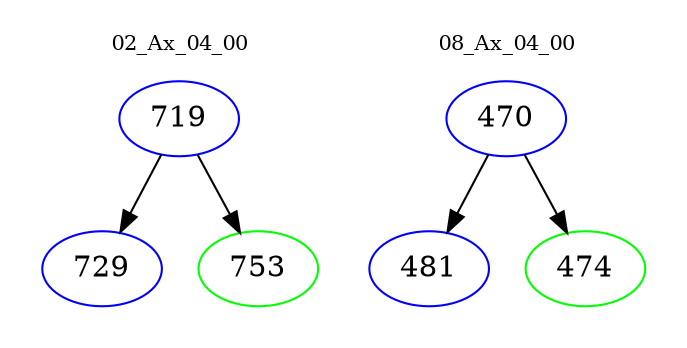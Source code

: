 digraph{
subgraph cluster_0 {
color = white
label = "02_Ax_04_00";
fontsize=10;
T0_719 [label="719", color="blue"]
T0_719 -> T0_729 [color="black"]
T0_729 [label="729", color="blue"]
T0_719 -> T0_753 [color="black"]
T0_753 [label="753", color="green"]
}
subgraph cluster_1 {
color = white
label = "08_Ax_04_00";
fontsize=10;
T1_470 [label="470", color="blue"]
T1_470 -> T1_481 [color="black"]
T1_481 [label="481", color="blue"]
T1_470 -> T1_474 [color="black"]
T1_474 [label="474", color="green"]
}
}
